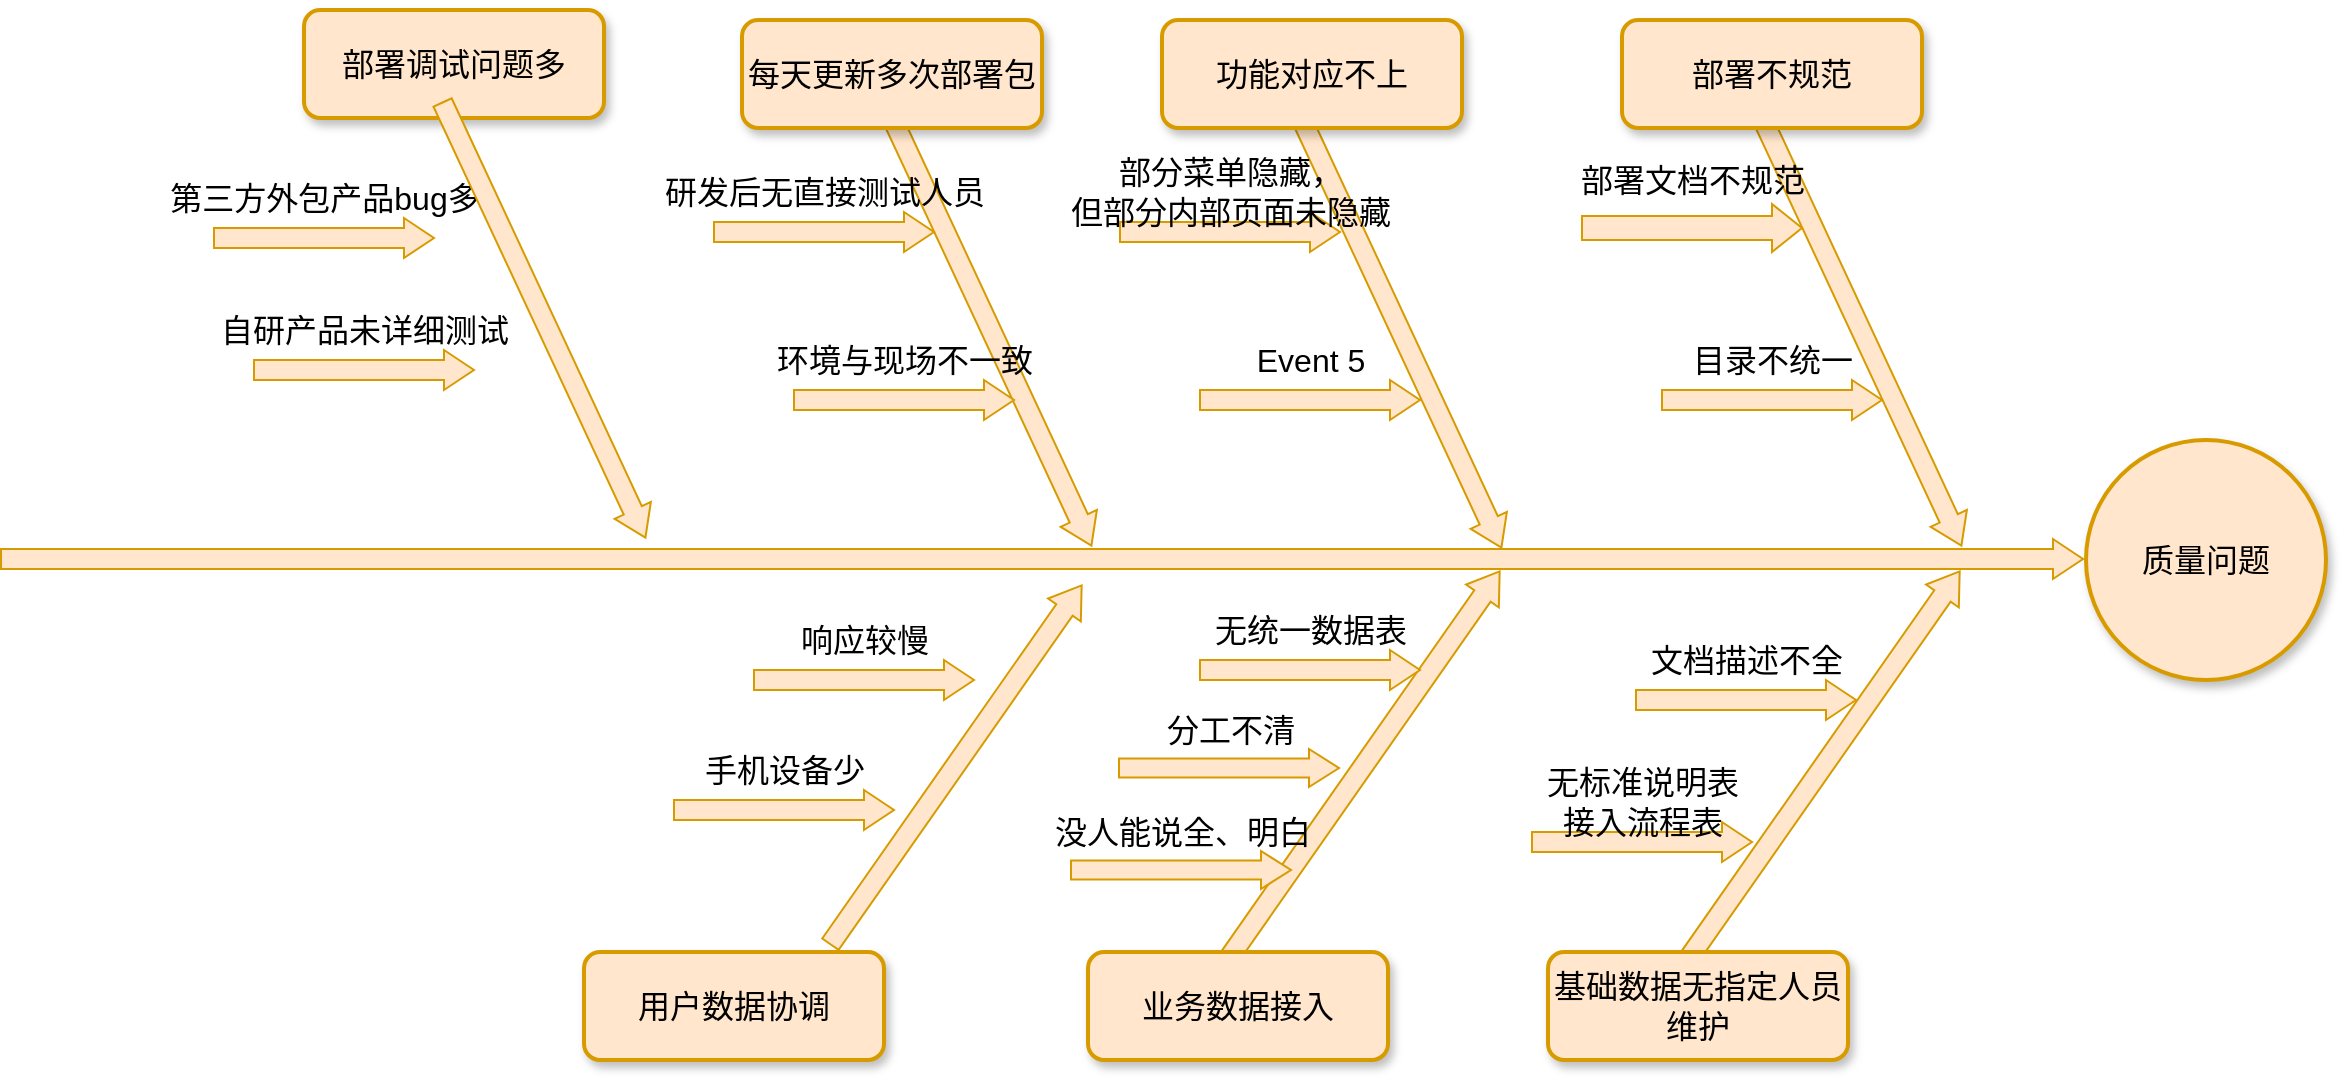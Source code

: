 <mxfile version="24.5.5" type="github">
  <diagram name="Page-1" id="b7a7eaba-c6c5-6fbe-34ae-1d3a4219ac39">
    <mxGraphModel dx="1434" dy="705" grid="1" gridSize="10" guides="1" tooltips="1" connect="1" arrows="1" fold="1" page="1" pageScale="1.5" pageWidth="1169" pageHeight="826" background="none" math="0" shadow="0">
      <root>
        <mxCell id="0" style=";html=1;" />
        <mxCell id="1" style=";html=1;" parent="0" />
        <mxCell id="279d4c6e8b4f5ae2-3" value="" style="html=1;shadow=0;dashed=0;align=center;verticalAlign=middle;shape=mxgraph.arrows2.arrow;dy=0.5;dx=15;direction=north;notch=0;rounded=0;strokeWidth=1;fontSize=16;rotation=35;fillColor=#ffe6cc;strokeColor=#d79b00;" parent="1" vertex="1">
          <mxGeometry x="799" y="604" width="20" height="240" as="geometry" />
        </mxCell>
        <mxCell id="279d4c6e8b4f5ae2-4" value="" style="html=1;shadow=0;dashed=0;align=center;verticalAlign=middle;shape=mxgraph.arrows2.arrow;dy=0.5;dx=15;direction=north;notch=0;rounded=0;strokeWidth=1;fontSize=16;rotation=35;fillColor=#ffe6cc;strokeColor=#d79b00;" parent="1" vertex="1">
          <mxGeometry x="1029" y="604" width="20" height="240" as="geometry" />
        </mxCell>
        <mxCell id="279d4c6e8b4f5ae2-5" value="" style="html=1;shadow=0;dashed=0;align=center;verticalAlign=middle;shape=mxgraph.arrows2.arrow;dy=0.5;dx=15;direction=north;notch=0;rounded=0;strokeWidth=1;fontSize=16;rotation=90;fillColor=#ffe6cc;strokeColor=#d79b00;" parent="1" vertex="1">
          <mxGeometry x="639" y="99" width="20" height="1041" as="geometry" />
        </mxCell>
        <mxCell id="279d4c6e8b4f5ae2-6" value="" style="html=1;shadow=0;dashed=0;align=center;verticalAlign=middle;shape=mxgraph.arrows2.arrow;dy=0.5;dx=15;direction=north;notch=0;rounded=0;strokeWidth=1;fontSize=16;rotation=155;fillColor=#ffe6cc;strokeColor=#d79b00;" parent="1" vertex="1">
          <mxGeometry x="613" y="384" width="20" height="240" as="geometry" />
        </mxCell>
        <mxCell id="279d4c6e8b4f5ae2-7" value="" style="html=1;shadow=0;dashed=0;align=center;verticalAlign=middle;shape=mxgraph.arrows2.arrow;dy=0.5;dx=15;direction=north;notch=0;rounded=0;strokeWidth=1;fontSize=16;rotation=155;fillColor=#ffe6cc;strokeColor=#d79b00;" parent="1" vertex="1">
          <mxGeometry x="818" y="385" width="20" height="240" as="geometry" />
        </mxCell>
        <mxCell id="279d4c6e8b4f5ae2-8" value="" style="html=1;shadow=0;dashed=0;align=center;verticalAlign=middle;shape=mxgraph.arrows2.arrow;dy=0.5;dx=15;direction=north;notch=0;rounded=0;strokeWidth=1;fontSize=16;rotation=155;fillColor=#ffe6cc;strokeColor=#d79b00;" parent="1" vertex="1">
          <mxGeometry x="1048" y="384" width="20" height="240" as="geometry" />
        </mxCell>
        <mxCell id="279d4c6e8b4f5ae2-9" value="每天更新多次部署包" style="rounded=1;whiteSpace=wrap;html=1;shadow=1;strokeWidth=2;fontSize=16;fillColor=#ffe6cc;strokeColor=#d79b00;" parent="1" vertex="1">
          <mxGeometry x="499" y="350" width="150" height="54" as="geometry" />
        </mxCell>
        <mxCell id="279d4c6e8b4f5ae2-10" value="功能对应不上" style="rounded=1;whiteSpace=wrap;html=1;shadow=1;strokeWidth=2;fontSize=16;fillColor=#ffe6cc;strokeColor=#d79b00;" parent="1" vertex="1">
          <mxGeometry x="709" y="350" width="150" height="54" as="geometry" />
        </mxCell>
        <mxCell id="279d4c6e8b4f5ae2-11" value="部署不规范" style="rounded=1;whiteSpace=wrap;html=1;shadow=1;strokeWidth=2;fontSize=16;fillColor=#ffe6cc;strokeColor=#d79b00;" parent="1" vertex="1">
          <mxGeometry x="939" y="350" width="150" height="54" as="geometry" />
        </mxCell>
        <mxCell id="279d4c6e8b4f5ae2-12" value="部署调试问题多" style="rounded=1;whiteSpace=wrap;html=1;shadow=1;strokeWidth=2;fontSize=16;fillColor=#ffe6cc;strokeColor=#d79b00;" parent="1" vertex="1">
          <mxGeometry x="280" y="345" width="150" height="54" as="geometry" />
        </mxCell>
        <mxCell id="279d4c6e8b4f5ae2-13" value="业务数据接入" style="rounded=1;whiteSpace=wrap;html=1;shadow=1;strokeWidth=2;fontSize=16;fillColor=#ffe6cc;strokeColor=#d79b00;" parent="1" vertex="1">
          <mxGeometry x="672" y="816" width="150" height="54" as="geometry" />
        </mxCell>
        <mxCell id="279d4c6e8b4f5ae2-14" value="基础数据无指定人员维护" style="rounded=1;whiteSpace=wrap;html=1;shadow=1;strokeWidth=2;fontSize=16;fillColor=#ffe6cc;strokeColor=#d79b00;" parent="1" vertex="1">
          <mxGeometry x="902" y="816" width="150" height="54" as="geometry" />
        </mxCell>
        <mxCell id="279d4c6e8b4f5ae2-15" value="质量问题" style="ellipse;whiteSpace=wrap;html=1;rounded=1;shadow=1;strokeWidth=2;fontSize=16;fillColor=#ffe6cc;strokeColor=#d79b00;" parent="1" vertex="1">
          <mxGeometry x="1171" y="560" width="120" height="120" as="geometry" />
        </mxCell>
        <mxCell id="279d4c6e8b4f5ae2-16" value="研发后无直接测试人员" style="html=1;shadow=0;dashed=0;align=center;verticalAlign=middle;shape=mxgraph.arrows2.arrow;dy=0.5;dx=15;direction=north;notch=0;rounded=0;strokeWidth=1;fontSize=16;rotation=90;horizontal=0;labelPosition=left;verticalLabelPosition=middle;fillColor=#ffe6cc;strokeColor=#d79b00;" parent="1" vertex="1">
          <mxGeometry x="530" y="401" width="20" height="110" as="geometry" />
        </mxCell>
        <mxCell id="279d4c6e8b4f5ae2-17" value="部分菜单隐藏，&lt;div style=&quot;font-size: 16px;&quot;&gt;但部分内部页面未隐藏&lt;/div&gt;" style="html=1;shadow=0;dashed=0;align=center;verticalAlign=middle;shape=mxgraph.arrows2.arrow;dy=0.5;dx=15;direction=north;notch=0;rounded=0;strokeWidth=1;fontSize=16;rotation=90;horizontal=0;labelPosition=left;verticalLabelPosition=middle;fillColor=#ffe6cc;strokeColor=#d79b00;" parent="1" vertex="1">
          <mxGeometry x="733" y="401" width="20" height="110" as="geometry" />
        </mxCell>
        <mxCell id="279d4c6e8b4f5ae2-18" value="部署文档不规范" style="html=1;shadow=0;dashed=0;align=center;verticalAlign=middle;shape=mxgraph.arrows2.arrow;dy=0.5;dx=15;direction=north;notch=0;rounded=0;strokeWidth=1;fontSize=16;rotation=90;horizontal=0;labelPosition=left;verticalLabelPosition=middle;fillColor=#ffe6cc;strokeColor=#d79b00;" parent="1" vertex="1">
          <mxGeometry x="962" y="399" width="24" height="110" as="geometry" />
        </mxCell>
        <mxCell id="279d4c6e8b4f5ae2-19" value="自研产品未详细测试" style="html=1;shadow=0;dashed=0;align=center;verticalAlign=middle;shape=mxgraph.arrows2.arrow;dy=0.5;dx=15;direction=north;notch=0;rounded=0;strokeWidth=1;fontSize=16;rotation=90;horizontal=0;labelPosition=left;verticalLabelPosition=middle;fillColor=#ffe6cc;strokeColor=#d79b00;" parent="1" vertex="1">
          <mxGeometry x="300" y="470" width="20" height="110" as="geometry" />
        </mxCell>
        <mxCell id="279d4c6e8b4f5ae2-20" value="分工不清" style="html=1;shadow=0;dashed=0;align=center;verticalAlign=middle;shape=mxgraph.arrows2.arrow;dy=0.5;dx=15;direction=north;notch=0;rounded=0;strokeWidth=1;fontSize=16;rotation=90;horizontal=0;labelPosition=left;verticalLabelPosition=middle;fillColor=#ffe6cc;strokeColor=#d79b00;" parent="1" vertex="1">
          <mxGeometry x="733" y="669" width="19" height="110" as="geometry" />
        </mxCell>
        <mxCell id="279d4c6e8b4f5ae2-21" value="无标准说明表&lt;div style=&quot;font-size: 16px;&quot;&gt;接入流程表&lt;/div&gt;" style="html=1;shadow=0;dashed=0;align=center;verticalAlign=middle;shape=mxgraph.arrows2.arrow;dy=0.5;dx=15;direction=north;notch=0;rounded=0;strokeWidth=1;fontSize=16;rotation=90;horizontal=0;labelPosition=left;verticalLabelPosition=middle;fillColor=#ffe6cc;strokeColor=#d79b00;" parent="1" vertex="1">
          <mxGeometry x="939" y="706" width="20" height="110" as="geometry" />
        </mxCell>
        <mxCell id="279d4c6e8b4f5ae2-22" value="环境与现场不一致" style="html=1;shadow=0;dashed=0;align=center;verticalAlign=middle;shape=mxgraph.arrows2.arrow;dy=0.5;dx=15;direction=north;notch=0;rounded=0;strokeWidth=1;fontSize=16;rotation=90;horizontal=0;labelPosition=left;verticalLabelPosition=middle;fillColor=#ffe6cc;strokeColor=#d79b00;" parent="1" vertex="1">
          <mxGeometry x="570" y="485" width="20" height="110" as="geometry" />
        </mxCell>
        <mxCell id="279d4c6e8b4f5ae2-23" value="Event 5" style="html=1;shadow=0;dashed=0;align=center;verticalAlign=middle;shape=mxgraph.arrows2.arrow;dy=0.5;dx=15;direction=north;notch=0;rounded=0;strokeWidth=1;fontSize=16;rotation=90;horizontal=0;labelPosition=left;verticalLabelPosition=middle;fillColor=#ffe6cc;strokeColor=#d79b00;" parent="1" vertex="1">
          <mxGeometry x="773" y="485" width="20" height="110" as="geometry" />
        </mxCell>
        <mxCell id="279d4c6e8b4f5ae2-24" value="目录不统一" style="html=1;shadow=0;dashed=0;align=center;verticalAlign=middle;shape=mxgraph.arrows2.arrow;dy=0.5;dx=15;direction=north;notch=0;rounded=0;strokeWidth=1;fontSize=16;rotation=90;horizontal=0;labelPosition=left;verticalLabelPosition=middle;fillColor=#ffe6cc;strokeColor=#d79b00;" parent="1" vertex="1">
          <mxGeometry x="1004" y="485" width="20" height="110" as="geometry" />
        </mxCell>
        <mxCell id="279d4c6e8b4f5ae2-25" value="第三方外包产品bug多" style="html=1;shadow=0;dashed=0;align=center;verticalAlign=middle;shape=mxgraph.arrows2.arrow;dy=0.5;dx=15;direction=north;notch=0;rounded=0;strokeWidth=1;fontSize=16;rotation=90;horizontal=0;labelPosition=left;verticalLabelPosition=middle;fillColor=#ffe6cc;strokeColor=#d79b00;" parent="1" vertex="1">
          <mxGeometry x="280" y="404" width="20" height="110" as="geometry" />
        </mxCell>
        <mxCell id="279d4c6e8b4f5ae2-26" value="无统一数据表" style="html=1;shadow=0;dashed=0;align=center;verticalAlign=middle;shape=mxgraph.arrows2.arrow;dy=0.5;dx=15;direction=north;notch=0;rounded=0;strokeWidth=1;fontSize=16;rotation=90;horizontal=0;labelPosition=left;verticalLabelPosition=middle;fillColor=#ffe6cc;strokeColor=#d79b00;" parent="1" vertex="1">
          <mxGeometry x="773" y="620" width="20" height="110" as="geometry" />
        </mxCell>
        <mxCell id="279d4c6e8b4f5ae2-27" value="文档描述不全" style="html=1;shadow=0;dashed=0;align=center;verticalAlign=middle;shape=mxgraph.arrows2.arrow;dy=0.5;dx=15;direction=north;notch=0;rounded=0;strokeWidth=1;fontSize=16;rotation=90;horizontal=0;labelPosition=left;verticalLabelPosition=middle;fillColor=#ffe6cc;strokeColor=#d79b00;" parent="1" vertex="1">
          <mxGeometry x="991" y="635" width="20" height="110" as="geometry" />
        </mxCell>
        <mxCell id="cXapT6n8_plsPw-Xxc2B-4" value="没人能说全、明白" style="html=1;shadow=0;dashed=0;align=center;verticalAlign=middle;shape=mxgraph.arrows2.arrow;dy=0.5;dx=15;direction=north;notch=0;rounded=0;strokeWidth=1;fontSize=16;rotation=90;horizontal=0;labelPosition=left;verticalLabelPosition=middle;fillColor=#ffe6cc;strokeColor=#d79b00;" vertex="1" parent="1">
          <mxGeometry x="709" y="720" width="19" height="110" as="geometry" />
        </mxCell>
        <mxCell id="cXapT6n8_plsPw-Xxc2B-8" value="用户数据协调" style="rounded=1;whiteSpace=wrap;html=1;shadow=1;strokeWidth=2;fontSize=16;fillColor=#ffe6cc;strokeColor=#d79b00;" vertex="1" parent="1">
          <mxGeometry x="420" y="816" width="150" height="54" as="geometry" />
        </mxCell>
        <mxCell id="cXapT6n8_plsPw-Xxc2B-9" value="响应较慢" style="html=1;shadow=0;dashed=0;align=center;verticalAlign=middle;shape=mxgraph.arrows2.arrow;dy=0.5;dx=15;direction=north;notch=0;rounded=0;strokeWidth=1;fontSize=16;rotation=90;horizontal=0;labelPosition=left;verticalLabelPosition=middle;fillColor=#ffe6cc;strokeColor=#d79b00;" vertex="1" parent="1">
          <mxGeometry x="550" y="625" width="20" height="110" as="geometry" />
        </mxCell>
        <mxCell id="cXapT6n8_plsPw-Xxc2B-10" value="手机设备少" style="html=1;shadow=0;dashed=0;align=center;verticalAlign=middle;shape=mxgraph.arrows2.arrow;dy=0.5;dx=15;direction=north;notch=0;rounded=0;strokeWidth=1;fontSize=16;rotation=90;horizontal=0;labelPosition=left;verticalLabelPosition=middle;fillColor=#ffe6cc;strokeColor=#d79b00;" vertex="1" parent="1">
          <mxGeometry x="510" y="690" width="20" height="110" as="geometry" />
        </mxCell>
        <mxCell id="cXapT6n8_plsPw-Xxc2B-11" value="" style="html=1;shadow=0;dashed=0;align=center;verticalAlign=middle;shape=mxgraph.arrows2.arrow;dy=0.5;dx=15;direction=north;notch=0;rounded=0;strokeWidth=1;fontSize=16;rotation=155;fillColor=#ffe6cc;strokeColor=#d79b00;" vertex="1" parent="1">
          <mxGeometry x="390" y="380" width="20" height="240" as="geometry" />
        </mxCell>
        <mxCell id="cXapT6n8_plsPw-Xxc2B-12" value="" style="html=1;shadow=0;dashed=0;align=center;verticalAlign=middle;shape=mxgraph.arrows2.arrow;dy=0.5;dx=15;direction=north;notch=0;rounded=0;strokeWidth=1;fontSize=16;rotation=35;fillColor=#ffe6cc;strokeColor=#d79b00;" vertex="1" parent="1">
          <mxGeometry x="596.02" y="612.9" width="20" height="219" as="geometry" />
        </mxCell>
      </root>
    </mxGraphModel>
  </diagram>
</mxfile>
